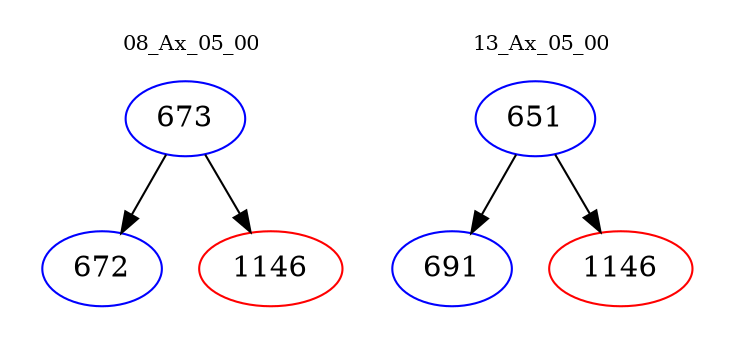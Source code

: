digraph{
subgraph cluster_0 {
color = white
label = "08_Ax_05_00";
fontsize=10;
T0_673 [label="673", color="blue"]
T0_673 -> T0_672 [color="black"]
T0_672 [label="672", color="blue"]
T0_673 -> T0_1146 [color="black"]
T0_1146 [label="1146", color="red"]
}
subgraph cluster_1 {
color = white
label = "13_Ax_05_00";
fontsize=10;
T1_651 [label="651", color="blue"]
T1_651 -> T1_691 [color="black"]
T1_691 [label="691", color="blue"]
T1_651 -> T1_1146 [color="black"]
T1_1146 [label="1146", color="red"]
}
}
